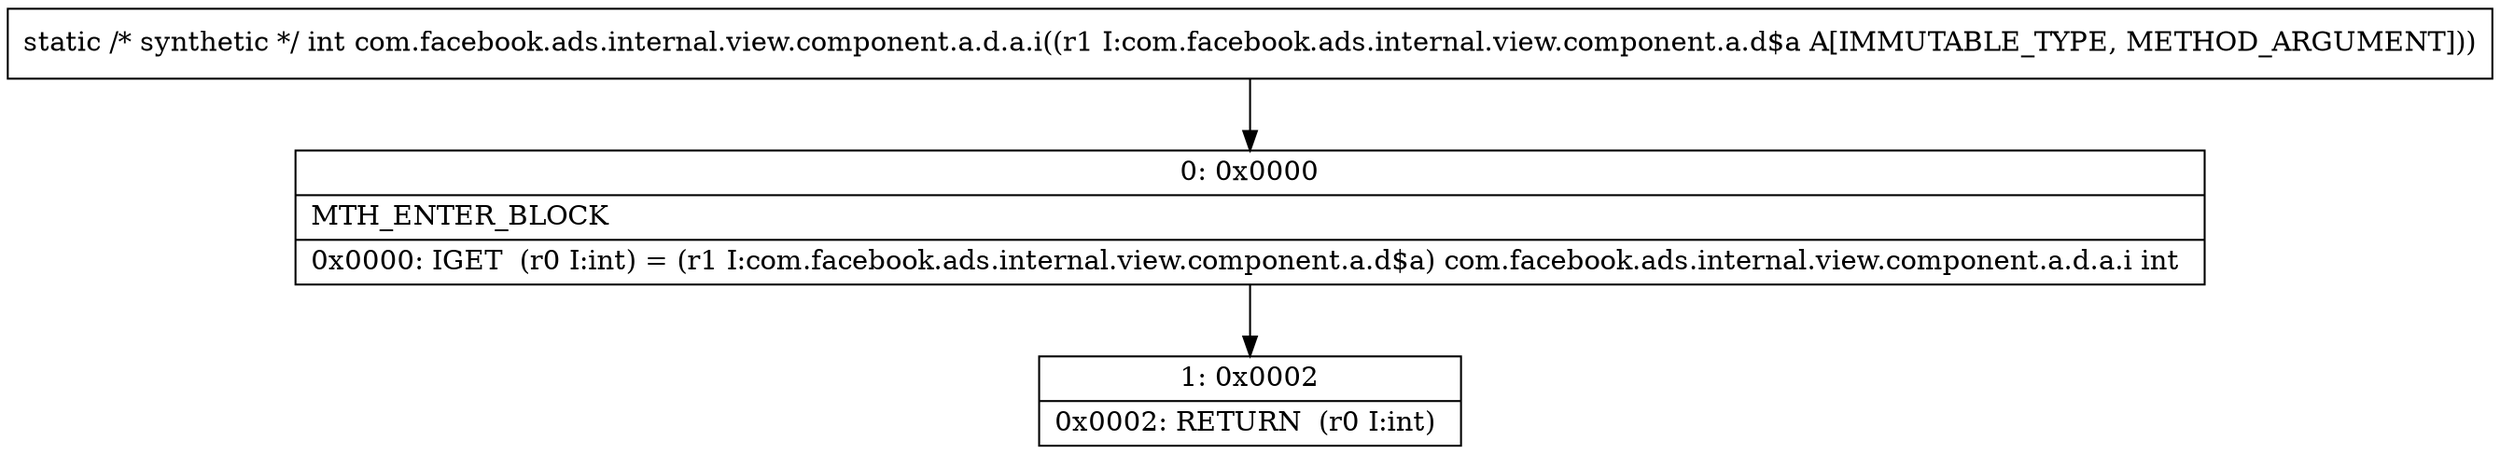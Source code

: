 digraph "CFG forcom.facebook.ads.internal.view.component.a.d.a.i(Lcom\/facebook\/ads\/internal\/view\/component\/a\/d$a;)I" {
Node_0 [shape=record,label="{0\:\ 0x0000|MTH_ENTER_BLOCK\l|0x0000: IGET  (r0 I:int) = (r1 I:com.facebook.ads.internal.view.component.a.d$a) com.facebook.ads.internal.view.component.a.d.a.i int \l}"];
Node_1 [shape=record,label="{1\:\ 0x0002|0x0002: RETURN  (r0 I:int) \l}"];
MethodNode[shape=record,label="{static \/* synthetic *\/ int com.facebook.ads.internal.view.component.a.d.a.i((r1 I:com.facebook.ads.internal.view.component.a.d$a A[IMMUTABLE_TYPE, METHOD_ARGUMENT])) }"];
MethodNode -> Node_0;
Node_0 -> Node_1;
}

